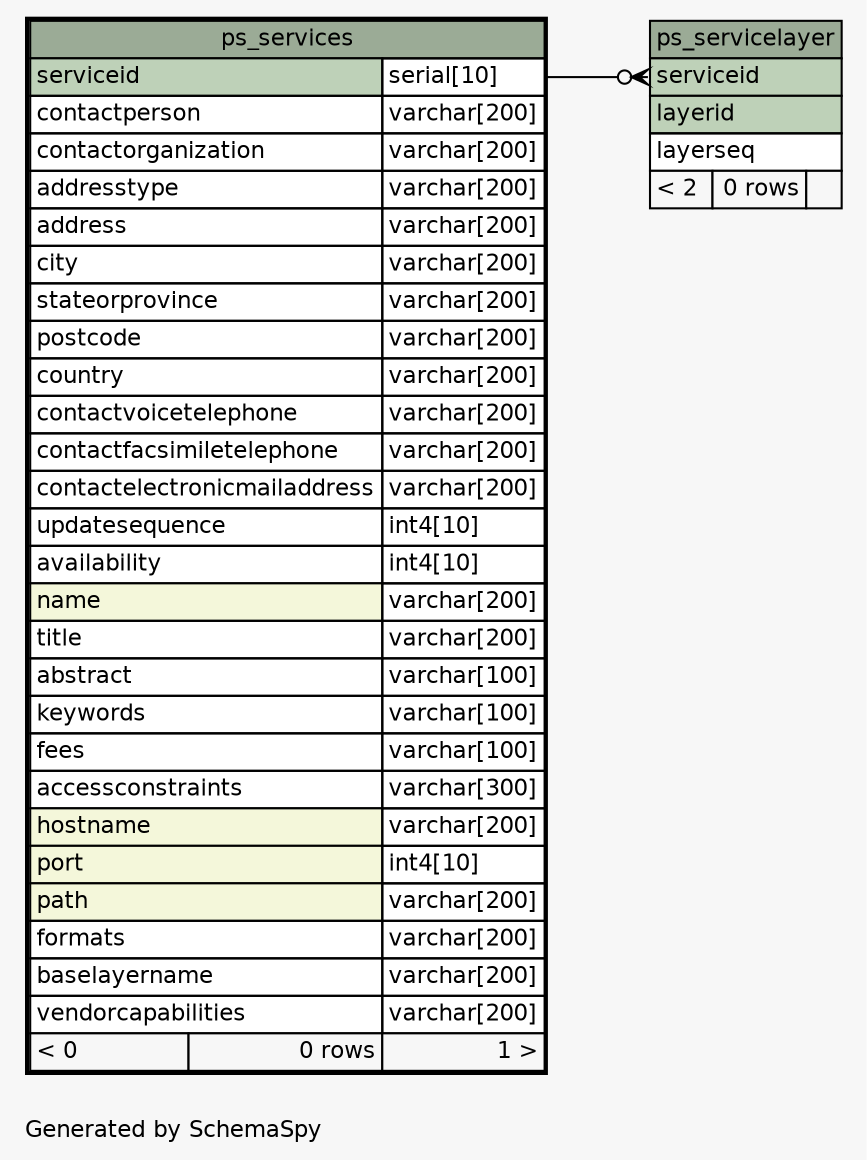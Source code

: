 // dot 2.26.3 on Linux 3.2.0-65-generic
// SchemaSpy rev 590
digraph "oneDegreeRelationshipsDiagram" {
  graph [
    rankdir="RL"
    bgcolor="#f7f7f7"
    label="\nGenerated by SchemaSpy"
    labeljust="l"
    nodesep="0.18"
    ranksep="0.46"
    fontname="Helvetica"
    fontsize="11"
  ];
  node [
    fontname="Helvetica"
    fontsize="11"
    shape="plaintext"
  ];
  edge [
    arrowsize="0.8"
  ];
  "ps_servicelayer":"serviceid":w -> "ps_services":"serviceid.type":e [arrowhead=none dir=back arrowtail=crowodot];
  "ps_servicelayer" [
    label=<
    <TABLE BORDER="0" CELLBORDER="1" CELLSPACING="0" BGCOLOR="#ffffff">
      <TR><TD COLSPAN="3" BGCOLOR="#9bab96" ALIGN="CENTER">ps_servicelayer</TD></TR>
      <TR><TD PORT="serviceid" COLSPAN="3" BGCOLOR="#bed1b8" ALIGN="LEFT">serviceid</TD></TR>
      <TR><TD PORT="layerid" COLSPAN="3" BGCOLOR="#bed1b8" ALIGN="LEFT">layerid</TD></TR>
      <TR><TD PORT="layerseq" COLSPAN="3" ALIGN="LEFT">layerseq</TD></TR>
      <TR><TD ALIGN="LEFT" BGCOLOR="#f7f7f7">&lt; 2</TD><TD ALIGN="RIGHT" BGCOLOR="#f7f7f7">0 rows</TD><TD ALIGN="RIGHT" BGCOLOR="#f7f7f7">  </TD></TR>
    </TABLE>>
    URL="ps_servicelayer.html"
    tooltip="ps_servicelayer"
  ];
  "ps_services" [
    label=<
    <TABLE BORDER="2" CELLBORDER="1" CELLSPACING="0" BGCOLOR="#ffffff">
      <TR><TD COLSPAN="3" BGCOLOR="#9bab96" ALIGN="CENTER">ps_services</TD></TR>
      <TR><TD PORT="serviceid" COLSPAN="2" BGCOLOR="#bed1b8" ALIGN="LEFT">serviceid</TD><TD PORT="serviceid.type" ALIGN="LEFT">serial[10]</TD></TR>
      <TR><TD PORT="contactperson" COLSPAN="2" ALIGN="LEFT">contactperson</TD><TD PORT="contactperson.type" ALIGN="LEFT">varchar[200]</TD></TR>
      <TR><TD PORT="contactorganization" COLSPAN="2" ALIGN="LEFT">contactorganization</TD><TD PORT="contactorganization.type" ALIGN="LEFT">varchar[200]</TD></TR>
      <TR><TD PORT="addresstype" COLSPAN="2" ALIGN="LEFT">addresstype</TD><TD PORT="addresstype.type" ALIGN="LEFT">varchar[200]</TD></TR>
      <TR><TD PORT="address" COLSPAN="2" ALIGN="LEFT">address</TD><TD PORT="address.type" ALIGN="LEFT">varchar[200]</TD></TR>
      <TR><TD PORT="city" COLSPAN="2" ALIGN="LEFT">city</TD><TD PORT="city.type" ALIGN="LEFT">varchar[200]</TD></TR>
      <TR><TD PORT="stateorprovince" COLSPAN="2" ALIGN="LEFT">stateorprovince</TD><TD PORT="stateorprovince.type" ALIGN="LEFT">varchar[200]</TD></TR>
      <TR><TD PORT="postcode" COLSPAN="2" ALIGN="LEFT">postcode</TD><TD PORT="postcode.type" ALIGN="LEFT">varchar[200]</TD></TR>
      <TR><TD PORT="country" COLSPAN="2" ALIGN="LEFT">country</TD><TD PORT="country.type" ALIGN="LEFT">varchar[200]</TD></TR>
      <TR><TD PORT="contactvoicetelephone" COLSPAN="2" ALIGN="LEFT">contactvoicetelephone</TD><TD PORT="contactvoicetelephone.type" ALIGN="LEFT">varchar[200]</TD></TR>
      <TR><TD PORT="contactfacsimiletelephone" COLSPAN="2" ALIGN="LEFT">contactfacsimiletelephone</TD><TD PORT="contactfacsimiletelephone.type" ALIGN="LEFT">varchar[200]</TD></TR>
      <TR><TD PORT="contactelectronicmailaddress" COLSPAN="2" ALIGN="LEFT">contactelectronicmailaddress</TD><TD PORT="contactelectronicmailaddress.type" ALIGN="LEFT">varchar[200]</TD></TR>
      <TR><TD PORT="updatesequence" COLSPAN="2" ALIGN="LEFT">updatesequence</TD><TD PORT="updatesequence.type" ALIGN="LEFT">int4[10]</TD></TR>
      <TR><TD PORT="availability" COLSPAN="2" ALIGN="LEFT">availability</TD><TD PORT="availability.type" ALIGN="LEFT">int4[10]</TD></TR>
      <TR><TD PORT="name" COLSPAN="2" BGCOLOR="#f4f7da" ALIGN="LEFT">name</TD><TD PORT="name.type" ALIGN="LEFT">varchar[200]</TD></TR>
      <TR><TD PORT="title" COLSPAN="2" ALIGN="LEFT">title</TD><TD PORT="title.type" ALIGN="LEFT">varchar[200]</TD></TR>
      <TR><TD PORT="abstract" COLSPAN="2" ALIGN="LEFT">abstract</TD><TD PORT="abstract.type" ALIGN="LEFT">varchar[100]</TD></TR>
      <TR><TD PORT="keywords" COLSPAN="2" ALIGN="LEFT">keywords</TD><TD PORT="keywords.type" ALIGN="LEFT">varchar[100]</TD></TR>
      <TR><TD PORT="fees" COLSPAN="2" ALIGN="LEFT">fees</TD><TD PORT="fees.type" ALIGN="LEFT">varchar[100]</TD></TR>
      <TR><TD PORT="accessconstraints" COLSPAN="2" ALIGN="LEFT">accessconstraints</TD><TD PORT="accessconstraints.type" ALIGN="LEFT">varchar[300]</TD></TR>
      <TR><TD PORT="hostname" COLSPAN="2" BGCOLOR="#f4f7da" ALIGN="LEFT">hostname</TD><TD PORT="hostname.type" ALIGN="LEFT">varchar[200]</TD></TR>
      <TR><TD PORT="port" COLSPAN="2" BGCOLOR="#f4f7da" ALIGN="LEFT">port</TD><TD PORT="port.type" ALIGN="LEFT">int4[10]</TD></TR>
      <TR><TD PORT="path" COLSPAN="2" BGCOLOR="#f4f7da" ALIGN="LEFT">path</TD><TD PORT="path.type" ALIGN="LEFT">varchar[200]</TD></TR>
      <TR><TD PORT="formats" COLSPAN="2" ALIGN="LEFT">formats</TD><TD PORT="formats.type" ALIGN="LEFT">varchar[200]</TD></TR>
      <TR><TD PORT="baselayername" COLSPAN="2" ALIGN="LEFT">baselayername</TD><TD PORT="baselayername.type" ALIGN="LEFT">varchar[200]</TD></TR>
      <TR><TD PORT="vendorcapabilities" COLSPAN="2" ALIGN="LEFT">vendorcapabilities</TD><TD PORT="vendorcapabilities.type" ALIGN="LEFT">varchar[200]</TD></TR>
      <TR><TD ALIGN="LEFT" BGCOLOR="#f7f7f7">&lt; 0</TD><TD ALIGN="RIGHT" BGCOLOR="#f7f7f7">0 rows</TD><TD ALIGN="RIGHT" BGCOLOR="#f7f7f7">1 &gt;</TD></TR>
    </TABLE>>
    URL="ps_services.html"
    tooltip="ps_services"
  ];
}
